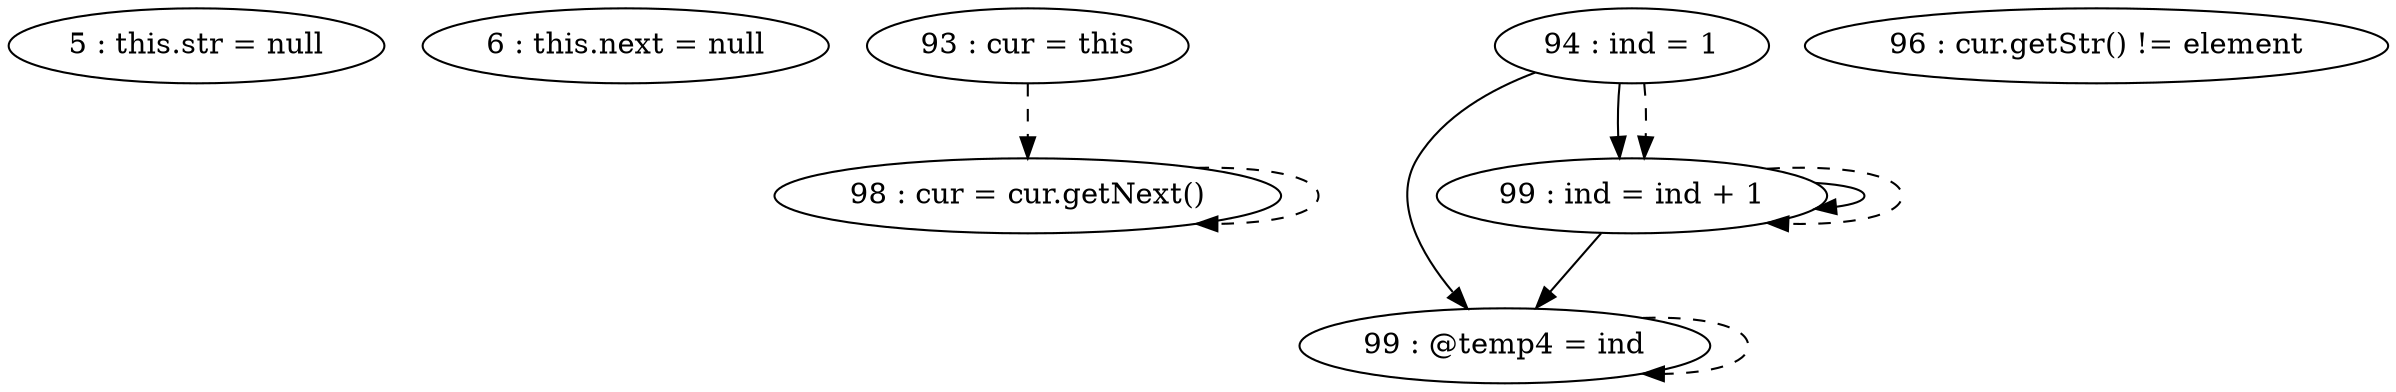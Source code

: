digraph G {
"5 : this.str = null"
"6 : this.next = null"
"93 : cur = this"
"93 : cur = this" -> "98 : cur = cur.getNext()" [style=dashed]
"94 : ind = 1"
"94 : ind = 1" -> "99 : @temp4 = ind"
"94 : ind = 1" -> "99 : ind = ind + 1"
"94 : ind = 1" -> "99 : ind = ind + 1" [style=dashed]
"96 : cur.getStr() != element"
"98 : cur = cur.getNext()"
"98 : cur = cur.getNext()" -> "98 : cur = cur.getNext()" [style=dashed]
"99 : @temp4 = ind"
"99 : @temp4 = ind" -> "99 : @temp4 = ind" [style=dashed]
"99 : ind = ind + 1"
"99 : ind = ind + 1" -> "99 : @temp4 = ind"
"99 : ind = ind + 1" -> "99 : ind = ind + 1"
"99 : ind = ind + 1" -> "99 : ind = ind + 1" [style=dashed]
"96 : cur.getStr() != element"
}